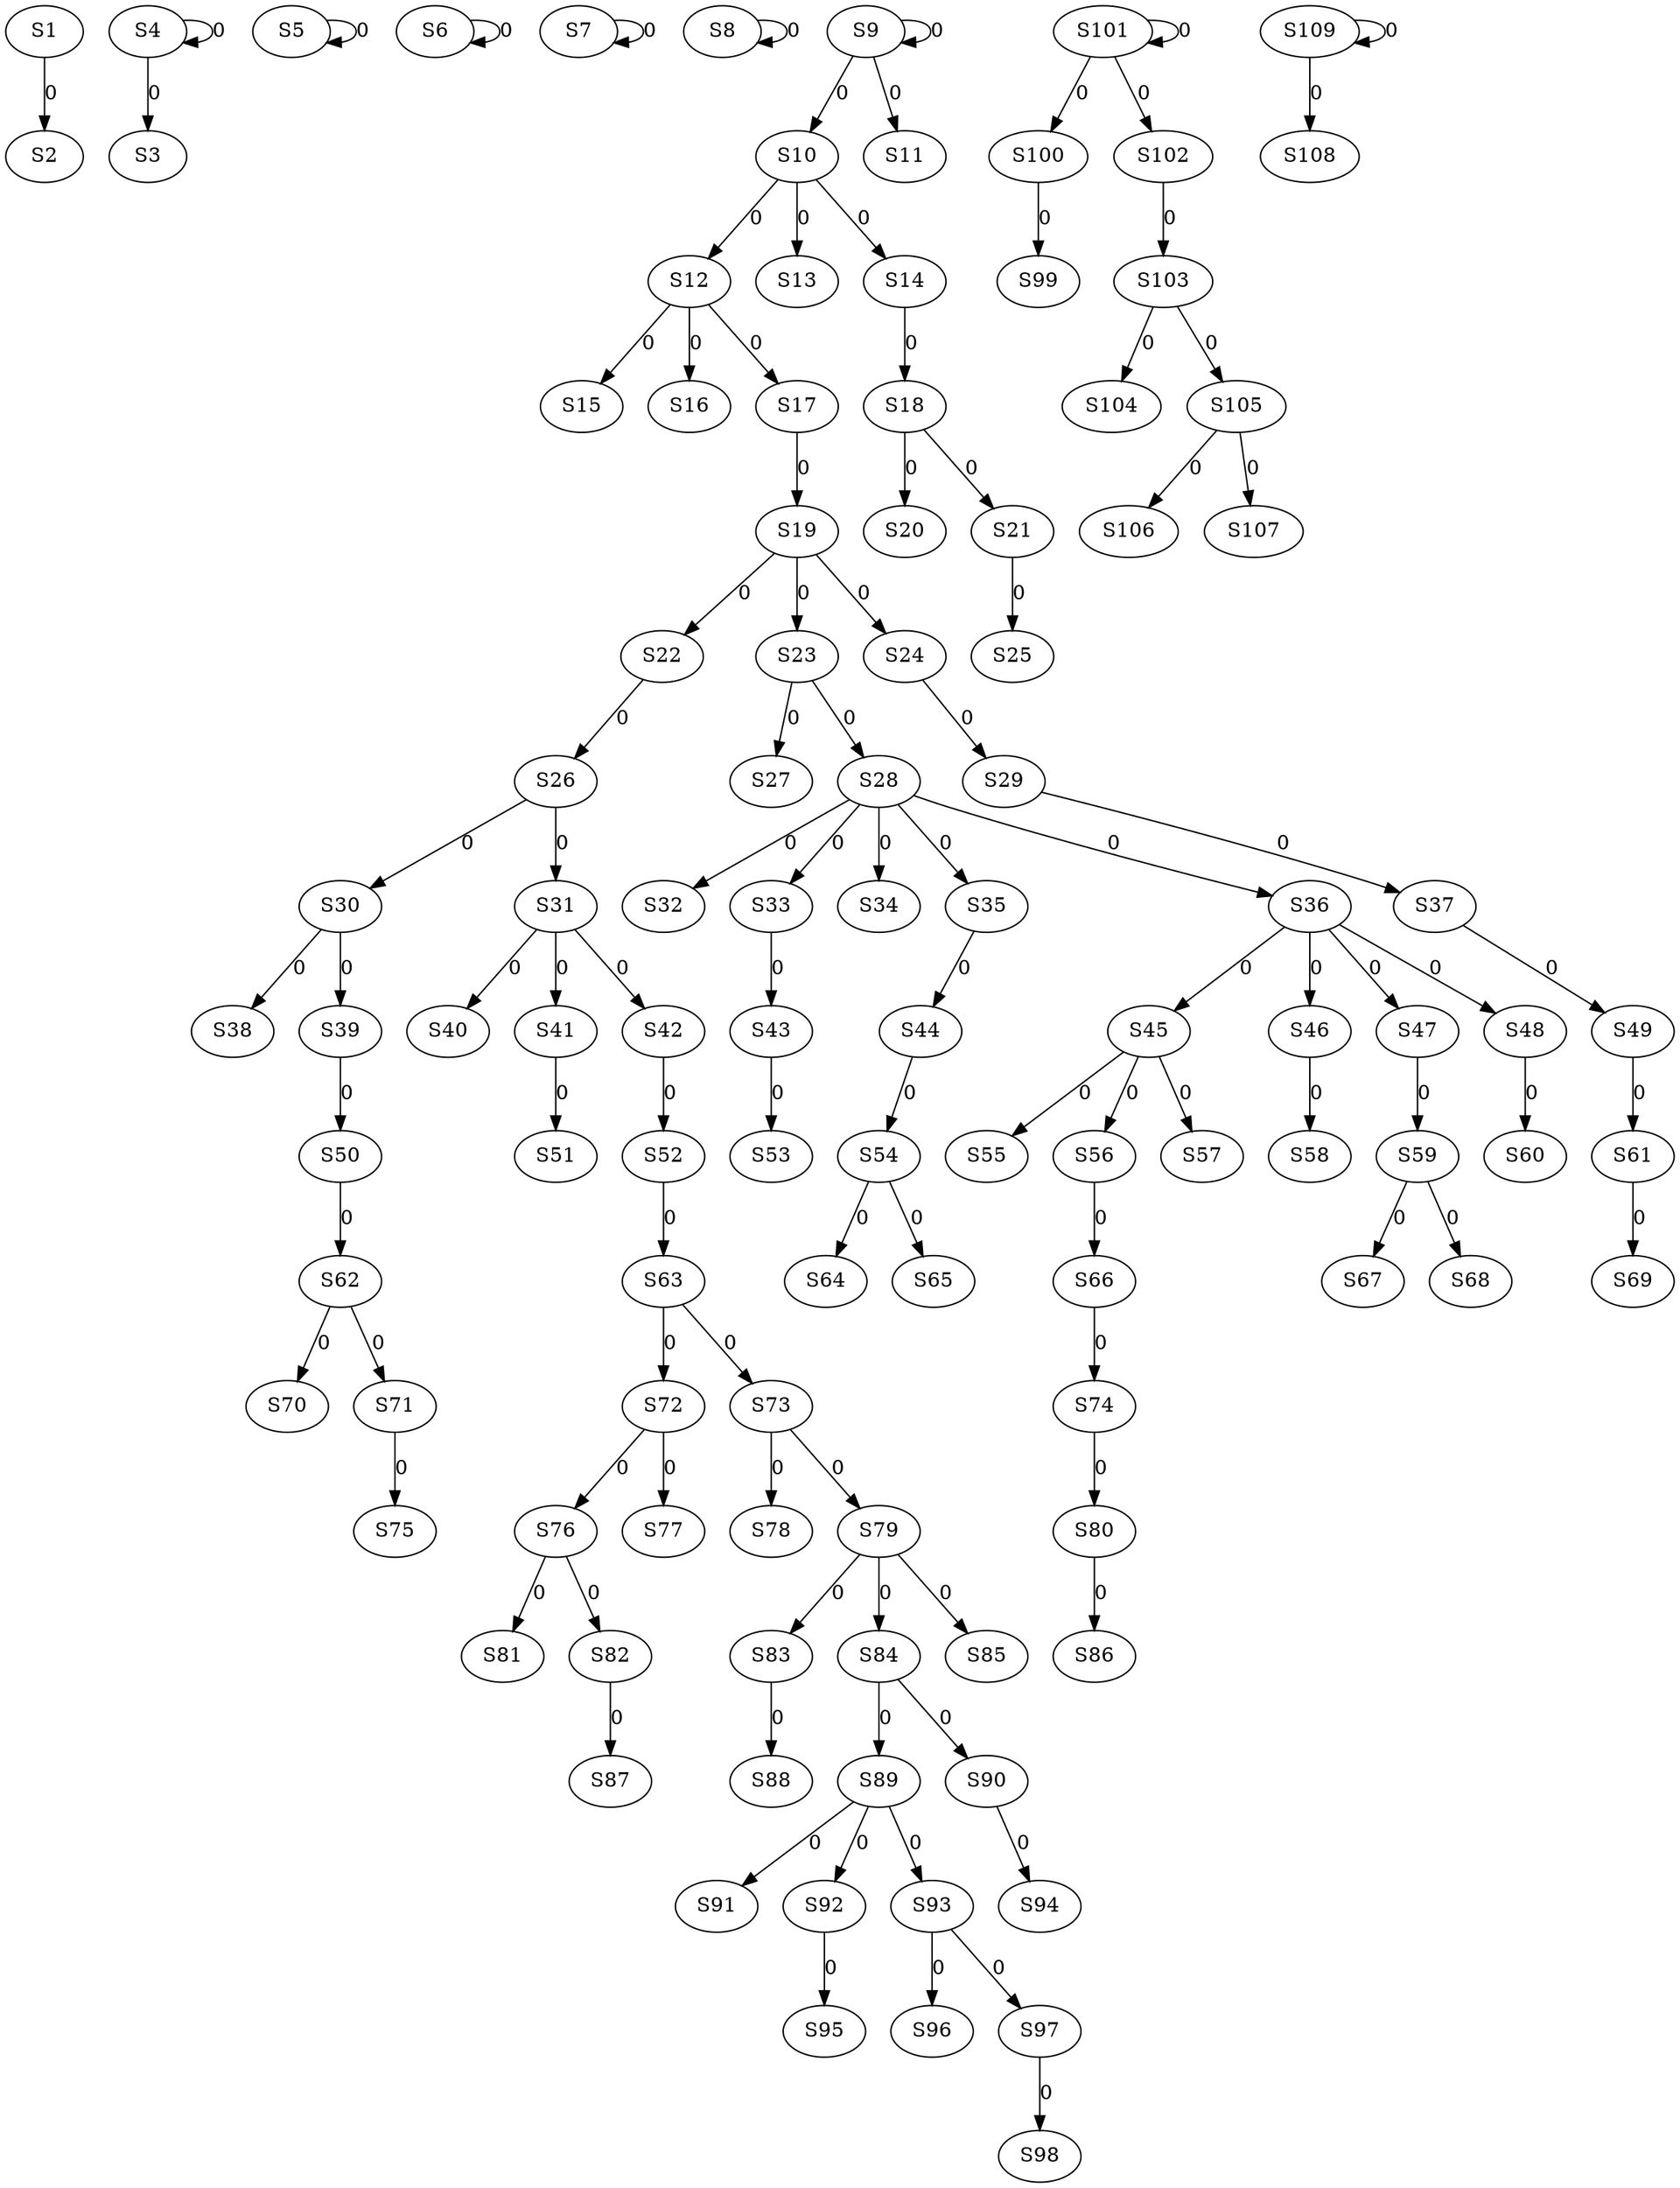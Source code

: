 strict digraph {
	S1 -> S2 [ label = 0 ];
	S4 -> S3 [ label = 0 ];
	S4 -> S4 [ label = 0 ];
	S5 -> S5 [ label = 0 ];
	S6 -> S6 [ label = 0 ];
	S7 -> S7 [ label = 0 ];
	S8 -> S8 [ label = 0 ];
	S9 -> S9 [ label = 0 ];
	S9 -> S10 [ label = 0 ];
	S9 -> S11 [ label = 0 ];
	S10 -> S12 [ label = 0 ];
	S10 -> S13 [ label = 0 ];
	S10 -> S14 [ label = 0 ];
	S12 -> S15 [ label = 0 ];
	S12 -> S16 [ label = 0 ];
	S12 -> S17 [ label = 0 ];
	S14 -> S18 [ label = 0 ];
	S17 -> S19 [ label = 0 ];
	S18 -> S20 [ label = 0 ];
	S18 -> S21 [ label = 0 ];
	S19 -> S22 [ label = 0 ];
	S19 -> S23 [ label = 0 ];
	S19 -> S24 [ label = 0 ];
	S21 -> S25 [ label = 0 ];
	S22 -> S26 [ label = 0 ];
	S23 -> S27 [ label = 0 ];
	S23 -> S28 [ label = 0 ];
	S24 -> S29 [ label = 0 ];
	S26 -> S30 [ label = 0 ];
	S26 -> S31 [ label = 0 ];
	S28 -> S32 [ label = 0 ];
	S28 -> S33 [ label = 0 ];
	S28 -> S34 [ label = 0 ];
	S28 -> S35 [ label = 0 ];
	S28 -> S36 [ label = 0 ];
	S29 -> S37 [ label = 0 ];
	S30 -> S38 [ label = 0 ];
	S30 -> S39 [ label = 0 ];
	S31 -> S40 [ label = 0 ];
	S31 -> S41 [ label = 0 ];
	S31 -> S42 [ label = 0 ];
	S33 -> S43 [ label = 0 ];
	S35 -> S44 [ label = 0 ];
	S36 -> S45 [ label = 0 ];
	S36 -> S46 [ label = 0 ];
	S36 -> S47 [ label = 0 ];
	S36 -> S48 [ label = 0 ];
	S37 -> S49 [ label = 0 ];
	S39 -> S50 [ label = 0 ];
	S41 -> S51 [ label = 0 ];
	S42 -> S52 [ label = 0 ];
	S43 -> S53 [ label = 0 ];
	S44 -> S54 [ label = 0 ];
	S45 -> S55 [ label = 0 ];
	S45 -> S56 [ label = 0 ];
	S45 -> S57 [ label = 0 ];
	S46 -> S58 [ label = 0 ];
	S47 -> S59 [ label = 0 ];
	S48 -> S60 [ label = 0 ];
	S49 -> S61 [ label = 0 ];
	S50 -> S62 [ label = 0 ];
	S52 -> S63 [ label = 0 ];
	S54 -> S64 [ label = 0 ];
	S54 -> S65 [ label = 0 ];
	S56 -> S66 [ label = 0 ];
	S59 -> S67 [ label = 0 ];
	S59 -> S68 [ label = 0 ];
	S61 -> S69 [ label = 0 ];
	S62 -> S70 [ label = 0 ];
	S62 -> S71 [ label = 0 ];
	S63 -> S72 [ label = 0 ];
	S63 -> S73 [ label = 0 ];
	S66 -> S74 [ label = 0 ];
	S71 -> S75 [ label = 0 ];
	S72 -> S76 [ label = 0 ];
	S72 -> S77 [ label = 0 ];
	S73 -> S78 [ label = 0 ];
	S73 -> S79 [ label = 0 ];
	S74 -> S80 [ label = 0 ];
	S76 -> S81 [ label = 0 ];
	S76 -> S82 [ label = 0 ];
	S79 -> S83 [ label = 0 ];
	S79 -> S84 [ label = 0 ];
	S79 -> S85 [ label = 0 ];
	S80 -> S86 [ label = 0 ];
	S82 -> S87 [ label = 0 ];
	S83 -> S88 [ label = 0 ];
	S84 -> S89 [ label = 0 ];
	S84 -> S90 [ label = 0 ];
	S89 -> S91 [ label = 0 ];
	S89 -> S92 [ label = 0 ];
	S89 -> S93 [ label = 0 ];
	S90 -> S94 [ label = 0 ];
	S92 -> S95 [ label = 0 ];
	S93 -> S96 [ label = 0 ];
	S93 -> S97 [ label = 0 ];
	S97 -> S98 [ label = 0 ];
	S100 -> S99 [ label = 0 ];
	S101 -> S100 [ label = 0 ];
	S101 -> S101 [ label = 0 ];
	S101 -> S102 [ label = 0 ];
	S102 -> S103 [ label = 0 ];
	S103 -> S104 [ label = 0 ];
	S103 -> S105 [ label = 0 ];
	S105 -> S106 [ label = 0 ];
	S105 -> S107 [ label = 0 ];
	S109 -> S108 [ label = 0 ];
	S109 -> S109 [ label = 0 ];
}